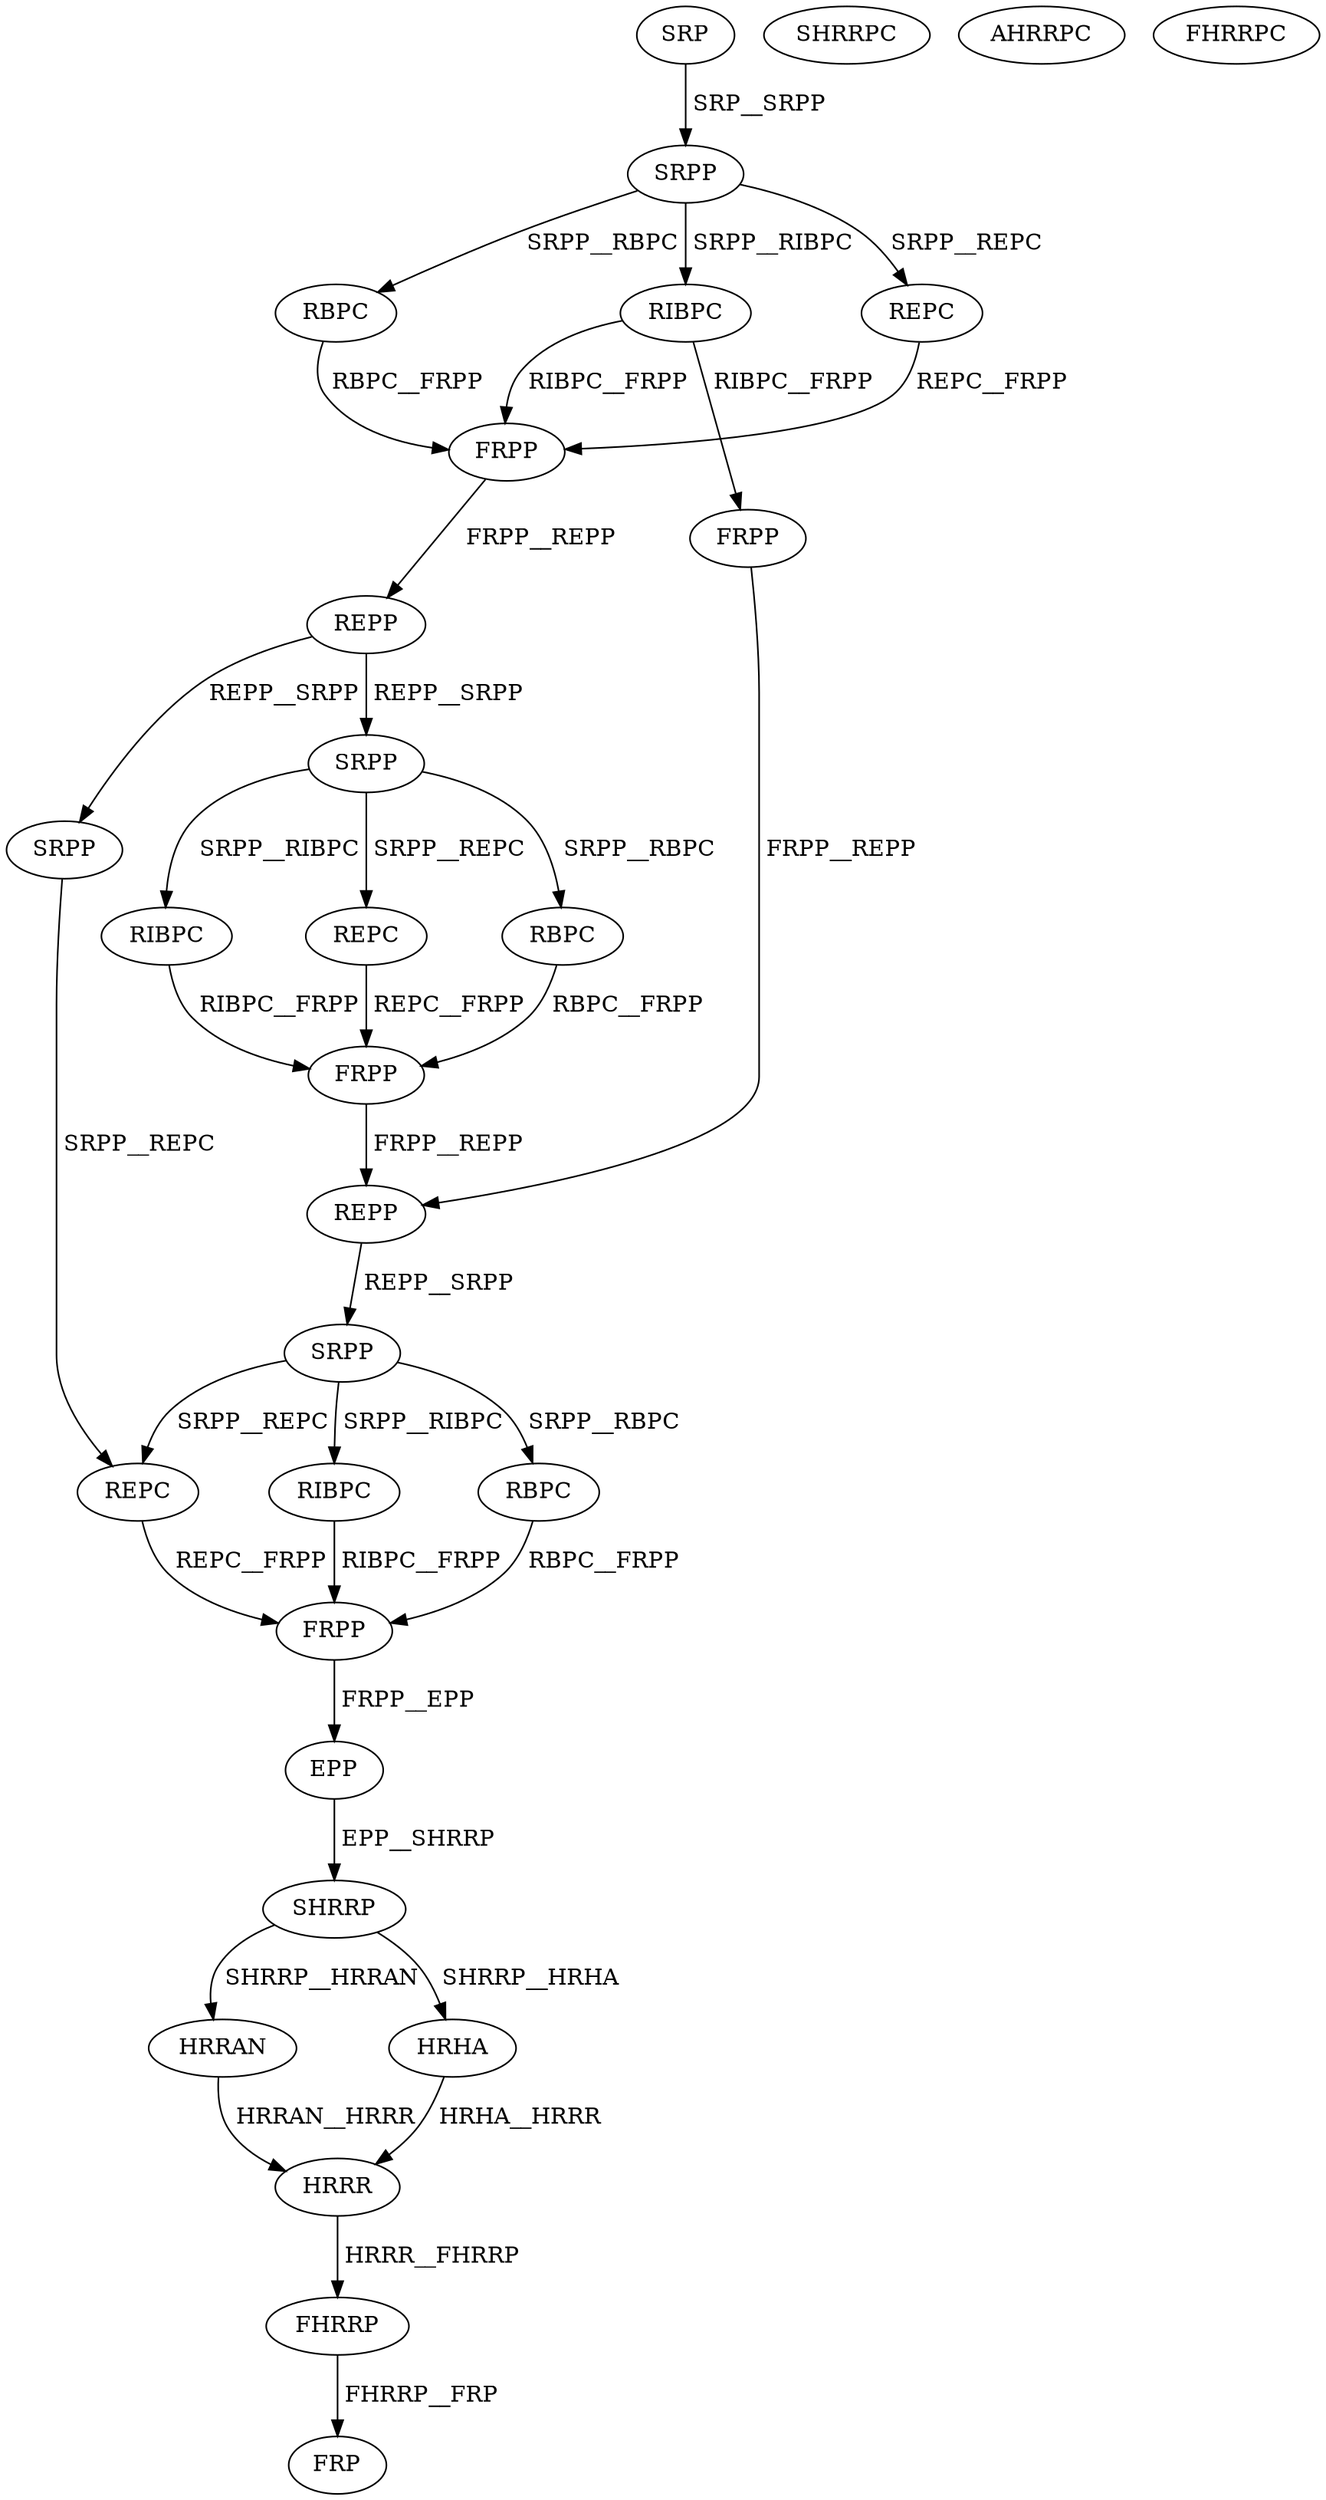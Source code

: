 digraph G { 
1 [label="SRP",color=black,fontcolor=black];
2 [label="SRPP",color=black,fontcolor=black];
3 [label="REPC",color=black,fontcolor=black];
4 [label="RBPC",color=black,fontcolor=black];
5 [label="RIBPC",color=black,fontcolor=black];
6 [label="FRPP",color=black,fontcolor=black];
7 [label="REPP",color=black,fontcolor=black];
8 [label="SRPP",color=black,fontcolor=black];
9 [label="FRPP",color=black,fontcolor=black];
10 [label="RBPC",color=black,fontcolor=black];
11 [label="RIBPC",color=black,fontcolor=black];
12 [label="REPC",color=black,fontcolor=black];
13 [label="FRPP",color=black,fontcolor=black];
14 [label="SRPP",color=black,fontcolor=black];
15 [label="REPP",color=black,fontcolor=black];
16 [label="SRPP",color=black,fontcolor=black];
17 [label="REPC",color=black,fontcolor=black];
18 [label="RBPC",color=black,fontcolor=black];
19 [label="RIBPC",color=black,fontcolor=black];
20 [label="FRPP",color=black,fontcolor=black];
21 [label="EPP",color=black,fontcolor=black];
22 [label="SHRRP",color=black,fontcolor=black];
23 [label="HRRAN",color=black,fontcolor=black];
24 [label="SHRRPC",color=black,fontcolor=black];
25 [label="AHRRPC",color=black,fontcolor=black];
26 [label="HRHA",color=black,fontcolor=black];
27 [label="FHRRPC",color=black,fontcolor=black];
28 [label="HRRR",color=black,fontcolor=black];
29 [label="FHRRP",color=black,fontcolor=black];
30 [label="FRP",color=black,fontcolor=black];
1->2[label=" SRP__SRPP",color=black,fontcolor=black];
2->3[label=" SRPP__REPC",color=black,fontcolor=black];
2->4[label=" SRPP__RBPC",color=black,fontcolor=black];
2->5[label=" SRPP__RIBPC",color=black,fontcolor=black];
3->6[label=" REPC__FRPP",color=black,fontcolor=black];
4->6[label=" RBPC__FRPP",color=black,fontcolor=black];
5->6[label=" RIBPC__FRPP",color=black,fontcolor=black];
5->9[label=" RIBPC__FRPP",color=black,fontcolor=black];
6->7[label=" FRPP__REPP",color=black,fontcolor=black];
7->8[label=" REPP__SRPP",color=black,fontcolor=black];
7->14[label=" REPP__SRPP",color=black,fontcolor=black];
8->10[label=" SRPP__RBPC",color=black,fontcolor=black];
8->11[label=" SRPP__RIBPC",color=black,fontcolor=black];
8->12[label=" SRPP__REPC",color=black,fontcolor=black];
9->15[label=" FRPP__REPP",color=black,fontcolor=black];
10->13[label=" RBPC__FRPP",color=black,fontcolor=black];
11->13[label=" RIBPC__FRPP",color=black,fontcolor=black];
12->13[label=" REPC__FRPP",color=black,fontcolor=black];
13->15[label=" FRPP__REPP",color=black,fontcolor=black];
14->17[label=" SRPP__REPC",color=black,fontcolor=black];
15->16[label=" REPP__SRPP",color=black,fontcolor=black];
16->17[label=" SRPP__REPC",color=black,fontcolor=black];
16->18[label=" SRPP__RBPC",color=black,fontcolor=black];
16->19[label=" SRPP__RIBPC",color=black,fontcolor=black];
17->20[label=" REPC__FRPP",color=black,fontcolor=black];
18->20[label=" RBPC__FRPP",color=black,fontcolor=black];
19->20[label=" RIBPC__FRPP",color=black,fontcolor=black];
20->21[label=" FRPP__EPP",color=black,fontcolor=black];
21->22[label=" EPP__SHRRP",color=black,fontcolor=black];
22->23[label=" SHRRP__HRRAN",color=black,fontcolor=black];
22->26[label=" SHRRP__HRHA",color=black,fontcolor=black];
23->28[label=" HRRAN__HRRR",color=black,fontcolor=black];
26->28[label=" HRHA__HRRR",color=black,fontcolor=black];
28->29[label=" HRRR__FHRRP",color=black,fontcolor=black];
29->30[label=" FHRRP__FRP",color=black,fontcolor=black];
}
